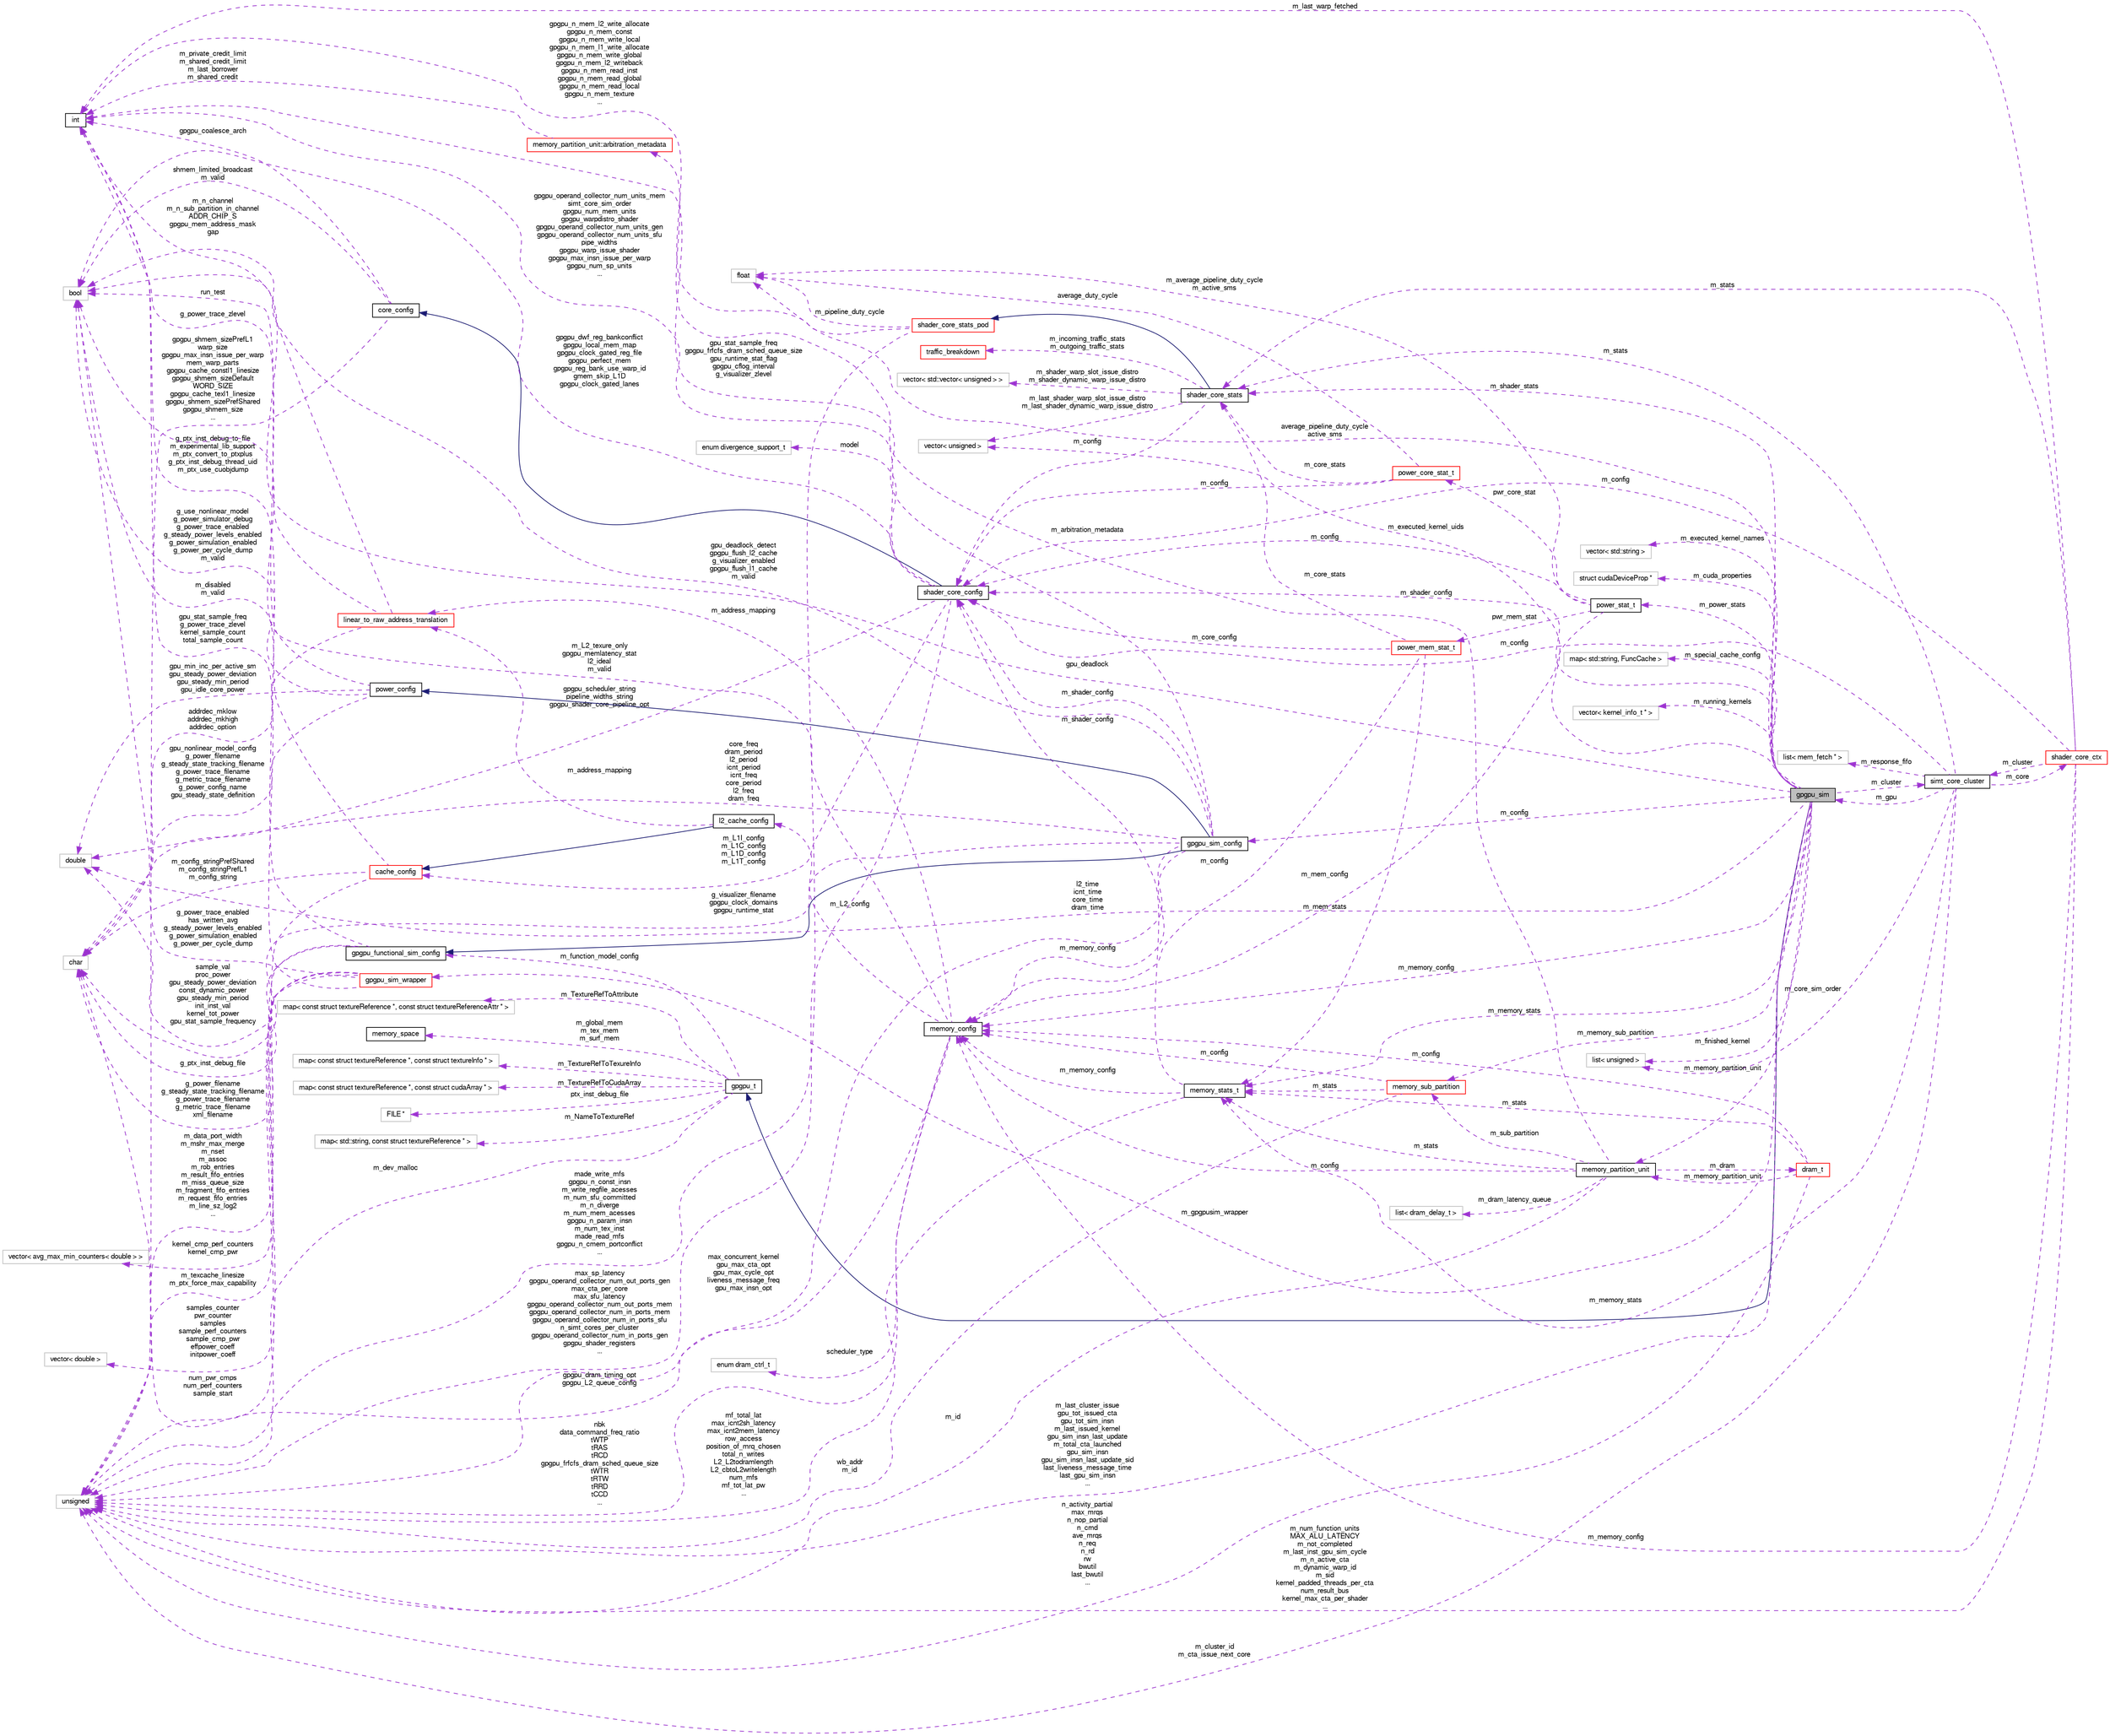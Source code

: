 digraph G
{
  bgcolor="transparent";
  edge [fontname="FreeSans",fontsize="10",labelfontname="FreeSans",labelfontsize="10"];
  node [fontname="FreeSans",fontsize="10",shape=record];
  rankdir=LR;
  Node1 [label="gpgpu_sim",height=0.2,width=0.4,color="black", fillcolor="grey75", style="filled" fontcolor="black"];
  Node2 -> Node1 [dir=back,color="midnightblue",fontsize="10",style="solid",fontname="FreeSans"];
  Node2 [label="gpgpu_t",height=0.2,width=0.4,color="black",URL="$classgpgpu__t.html"];
  Node3 -> Node2 [dir=back,color="darkorchid3",fontsize="10",style="dashed",label="m_TextureRefToTexureInfo",fontname="FreeSans"];
  Node3 [label="map\< const struct textureReference *, const struct textureInfo * \>",height=0.2,width=0.4,color="grey75"];
  Node4 -> Node2 [dir=back,color="darkorchid3",fontsize="10",style="dashed",label="m_TextureRefToCudaArray",fontname="FreeSans"];
  Node4 [label="map\< const struct textureReference *, const struct cudaArray * \>",height=0.2,width=0.4,color="grey75"];
  Node5 -> Node2 [dir=back,color="darkorchid3",fontsize="10",style="dashed",label="ptx_inst_debug_file",fontname="FreeSans"];
  Node5 [label="FILE *",height=0.2,width=0.4,color="grey75"];
  Node6 -> Node2 [dir=back,color="darkorchid3",fontsize="10",style="dashed",label="m_NameToTextureRef",fontname="FreeSans"];
  Node6 [label="map\< std::string, const struct textureReference * \>",height=0.2,width=0.4,color="grey75"];
  Node7 -> Node2 [dir=back,color="darkorchid3",fontsize="10",style="dashed",label="m_TextureRefToAttribute",fontname="FreeSans"];
  Node7 [label="map\< const struct textureReference *, const struct textureReferenceAttr * \>",height=0.2,width=0.4,color="grey75"];
  Node8 -> Node2 [dir=back,color="darkorchid3",fontsize="10",style="dashed",label="m_dev_malloc",fontname="FreeSans"];
  Node8 [label="unsigned",height=0.2,width=0.4,color="grey75"];
  Node9 -> Node2 [dir=back,color="darkorchid3",fontsize="10",style="dashed",label="m_global_mem\nm_tex_mem\nm_surf_mem",fontname="FreeSans"];
  Node9 [label="memory_space",height=0.2,width=0.4,color="black",URL="$classmemory__space.html"];
  Node10 -> Node2 [dir=back,color="darkorchid3",fontsize="10",style="dashed",label="m_function_model_config",fontname="FreeSans"];
  Node10 [label="gpgpu_functional_sim_config",height=0.2,width=0.4,color="black",URL="$classgpgpu__functional__sim__config.html"];
  Node11 -> Node10 [dir=back,color="darkorchid3",fontsize="10",style="dashed",label="g_ptx_inst_debug_file",fontname="FreeSans"];
  Node11 [label="char",height=0.2,width=0.4,color="grey75"];
  Node12 -> Node10 [dir=back,color="darkorchid3",fontsize="10",style="dashed",label="g_ptx_inst_debug_to_file\nm_experimental_lib_support\nm_ptx_convert_to_ptxplus\ng_ptx_inst_debug_thread_uid\nm_ptx_use_cuobjdump",fontname="FreeSans"];
  Node12 [label="int",height=0.2,width=0.4,color="black",URL="$classint.html"];
  Node8 -> Node10 [dir=back,color="darkorchid3",fontsize="10",style="dashed",label="m_texcache_linesize\nm_ptx_force_max_capability",fontname="FreeSans"];
  Node13 -> Node1 [dir=back,color="darkorchid3",fontsize="10",style="dashed",label="l2_time\nicnt_time\ncore_time\ndram_time",fontname="FreeSans"];
  Node13 [label="double",height=0.2,width=0.4,color="grey75"];
  Node14 -> Node1 [dir=back,color="darkorchid3",fontsize="10",style="dashed",label="m_shader_config",fontname="FreeSans"];
  Node14 [label="shader_core_config",height=0.2,width=0.4,color="black",URL="$structshader__core__config.html"];
  Node15 -> Node14 [dir=back,color="midnightblue",fontsize="10",style="solid",fontname="FreeSans"];
  Node15 [label="core_config",height=0.2,width=0.4,color="black",URL="$structcore__config.html"];
  Node12 -> Node15 [dir=back,color="darkorchid3",fontsize="10",style="dashed",label="gpgpu_coalesce_arch",fontname="FreeSans"];
  Node16 -> Node15 [dir=back,color="darkorchid3",fontsize="10",style="dashed",label="shmem_limited_broadcast\nm_valid",fontname="FreeSans"];
  Node16 [label="bool",height=0.2,width=0.4,color="grey75"];
  Node8 -> Node15 [dir=back,color="darkorchid3",fontsize="10",style="dashed",label="gpgpu_shmem_sizePrefL1\nwarp_size\ngpgpu_max_insn_issue_per_warp\nmem_warp_parts\ngpgpu_cache_constl1_linesize\ngpgpu_shmem_sizeDefault\nWORD_SIZE\ngpgpu_cache_texl1_linesize\ngpgpu_shmem_sizePrefShared\ngpgpu_shmem_size\n...",fontname="FreeSans"];
  Node11 -> Node14 [dir=back,color="darkorchid3",fontsize="10",style="dashed",label="gpgpu_scheduler_string\npipeline_widths_string\ngpgpu_shader_core_pipeline_opt",fontname="FreeSans"];
  Node17 -> Node14 [dir=back,color="darkorchid3",fontsize="10",style="dashed",label="model",fontname="FreeSans"];
  Node17 [label="enum divergence_support_t",height=0.2,width=0.4,color="grey75"];
  Node12 -> Node14 [dir=back,color="darkorchid3",fontsize="10",style="dashed",label="gpgpu_operand_collector_num_units_mem\nsimt_core_sim_order\ngpgpu_num_mem_units\ngpgpu_warpdistro_shader\ngpgpu_operand_collector_num_units_gen\ngpgpu_operand_collector_num_units_sfu\npipe_widths\ngpgpu_warp_issue_shader\ngpgpu_max_insn_issue_per_warp\ngpgpu_num_sp_units\n...",fontname="FreeSans"];
  Node16 -> Node14 [dir=back,color="darkorchid3",fontsize="10",style="dashed",label="gpgpu_dwf_reg_bankconflict\ngpgpu_local_mem_map\ngpgpu_clock_gated_reg_file\ngpgpu_perfect_mem\ngpgpu_reg_bank_use_warp_id\ngmem_skip_L1D\ngpgpu_clock_gated_lanes",fontname="FreeSans"];
  Node18 -> Node14 [dir=back,color="darkorchid3",fontsize="10",style="dashed",label="m_L1I_config\nm_L1C_config\nm_L1D_config\nm_L1T_config",fontname="FreeSans"];
  Node18 [label="cache_config",height=0.2,width=0.4,color="red",URL="$classcache__config.html"];
  Node11 -> Node18 [dir=back,color="darkorchid3",fontsize="10",style="dashed",label="m_config_stringPrefShared\nm_config_stringPrefL1\nm_config_string",fontname="FreeSans"];
  Node16 -> Node18 [dir=back,color="darkorchid3",fontsize="10",style="dashed",label="m_disabled\nm_valid",fontname="FreeSans"];
  Node8 -> Node18 [dir=back,color="darkorchid3",fontsize="10",style="dashed",label="m_data_port_width\nm_mshr_max_merge\nm_nset\nm_assoc\nm_rob_entries\nm_result_fifo_entries\nm_miss_queue_size\nm_fragment_fifo_entries\nm_request_fifo_entries\nm_line_sz_log2\n...",fontname="FreeSans"];
  Node8 -> Node14 [dir=back,color="darkorchid3",fontsize="10",style="dashed",label="max_sp_latency\ngpgpu_operand_collector_num_out_ports_gen\nmax_cta_per_core\nmax_sfu_latency\ngpgpu_operand_collector_num_out_ports_mem\ngpgpu_operand_collector_num_in_ports_mem\ngpgpu_operand_collector_num_in_ports_sfu\nn_simt_cores_per_cluster\ngpgpu_operand_collector_num_in_ports_gen\ngpgpu_shader_registers\n...",fontname="FreeSans"];
  Node19 -> Node1 [dir=back,color="darkorchid3",fontsize="10",style="dashed",label="m_cluster",fontname="FreeSans"];
  Node19 [label="simt_core_cluster",height=0.2,width=0.4,color="black",URL="$classsimt__core__cluster.html"];
  Node14 -> Node19 [dir=back,color="darkorchid3",fontsize="10",style="dashed",label="m_config",fontname="FreeSans"];
  Node20 -> Node19 [dir=back,color="darkorchid3",fontsize="10",style="dashed",label="m_stats",fontname="FreeSans"];
  Node20 [label="shader_core_stats",height=0.2,width=0.4,color="black",URL="$classshader__core__stats.html"];
  Node21 -> Node20 [dir=back,color="midnightblue",fontsize="10",style="solid",fontname="FreeSans"];
  Node21 [label="shader_core_stats_pod",height=0.2,width=0.4,color="red",URL="$structshader__core__stats__pod.html"];
  Node22 -> Node21 [dir=back,color="darkorchid3",fontsize="10",style="dashed",label="m_pipeline_duty_cycle",fontname="FreeSans"];
  Node22 [label="float",height=0.2,width=0.4,color="grey75"];
  Node12 -> Node21 [dir=back,color="darkorchid3",fontsize="10",style="dashed",label="gpgpu_n_mem_l2_write_allocate\ngpgpu_n_mem_const\ngpgpu_n_mem_write_local\ngpgpu_n_mem_l1_write_allocate\ngpgpu_n_mem_write_global\ngpgpu_n_mem_l2_writeback\ngpgpu_n_mem_read_inst\ngpgpu_n_mem_read_global\ngpgpu_n_mem_read_local\ngpgpu_n_mem_texture\n...",fontname="FreeSans"];
  Node8 -> Node21 [dir=back,color="darkorchid3",fontsize="10",style="dashed",label="made_write_mfs\ngpgpu_n_const_insn\nm_write_regfile_acesses\nm_num_sfu_committed\nm_n_diverge\nm_num_mem_acesses\ngpgpu_n_param_insn\nm_num_tex_inst\nmade_read_mfs\ngpgpu_n_cmem_portconflict\n...",fontname="FreeSans"];
  Node23 -> Node20 [dir=back,color="darkorchid3",fontsize="10",style="dashed",label="m_incoming_traffic_stats\nm_outgoing_traffic_stats",fontname="FreeSans"];
  Node23 [label="traffic_breakdown",height=0.2,width=0.4,color="red",URL="$classtraffic__breakdown.html"];
  Node14 -> Node20 [dir=back,color="darkorchid3",fontsize="10",style="dashed",label="m_config",fontname="FreeSans"];
  Node24 -> Node20 [dir=back,color="darkorchid3",fontsize="10",style="dashed",label="m_last_shader_warp_slot_issue_distro\nm_last_shader_dynamic_warp_issue_distro",fontname="FreeSans"];
  Node24 [label="vector\< unsigned \>",height=0.2,width=0.4,color="grey75"];
  Node25 -> Node20 [dir=back,color="darkorchid3",fontsize="10",style="dashed",label="m_shader_warp_slot_issue_distro\nm_shader_dynamic_warp_issue_distro",fontname="FreeSans"];
  Node25 [label="vector\< std::vector\< unsigned \> \>",height=0.2,width=0.4,color="grey75"];
  Node26 -> Node19 [dir=back,color="darkorchid3",fontsize="10",style="dashed",label="m_memory_stats",fontname="FreeSans"];
  Node26 [label="memory_stats_t",height=0.2,width=0.4,color="black",URL="$classmemory__stats__t.html"];
  Node14 -> Node26 [dir=back,color="darkorchid3",fontsize="10",style="dashed",label="m_shader_config",fontname="FreeSans"];
  Node27 -> Node26 [dir=back,color="darkorchid3",fontsize="10",style="dashed",label="m_memory_config",fontname="FreeSans"];
  Node27 [label="memory_config",height=0.2,width=0.4,color="black",URL="$structmemory__config.html"];
  Node28 -> Node27 [dir=back,color="darkorchid3",fontsize="10",style="dashed",label="scheduler_type",fontname="FreeSans"];
  Node28 [label="enum dram_ctrl_t",height=0.2,width=0.4,color="grey75"];
  Node11 -> Node27 [dir=back,color="darkorchid3",fontsize="10",style="dashed",label="gpgpu_dram_timing_opt\ngpgpu_L2_queue_config",fontname="FreeSans"];
  Node16 -> Node27 [dir=back,color="darkorchid3",fontsize="10",style="dashed",label="m_L2_texure_only\ngpgpu_memlatency_stat\nl2_ideal\nm_valid",fontname="FreeSans"];
  Node8 -> Node27 [dir=back,color="darkorchid3",fontsize="10",style="dashed",label="nbk\ndata_command_freq_ratio\ntWTP\ntRAS\ntRCD\ngpgpu_frfcfs_dram_sched_queue_size\ntWTR\ntRTW\ntRRD\ntCCD\n...",fontname="FreeSans"];
  Node29 -> Node27 [dir=back,color="darkorchid3",fontsize="10",style="dashed",label="m_address_mapping",fontname="FreeSans"];
  Node29 [label="linear_to_raw_address_translation",height=0.2,width=0.4,color="red",URL="$classlinear__to__raw__address__translation.html"];
  Node11 -> Node29 [dir=back,color="darkorchid3",fontsize="10",style="dashed",label="addrdec_mklow\naddrdec_mkhigh\naddrdec_option",fontname="FreeSans"];
  Node12 -> Node29 [dir=back,color="darkorchid3",fontsize="10",style="dashed",label="m_n_channel\nm_n_sub_partition_in_channel\nADDR_CHIP_S\ngpgpu_mem_address_mask\ngap",fontname="FreeSans"];
  Node16 -> Node29 [dir=back,color="darkorchid3",fontsize="10",style="dashed",label="run_test",fontname="FreeSans"];
  Node30 -> Node27 [dir=back,color="darkorchid3",fontsize="10",style="dashed",label="m_L2_config",fontname="FreeSans"];
  Node30 [label="l2_cache_config",height=0.2,width=0.4,color="black",URL="$classl2__cache__config.html"];
  Node18 -> Node30 [dir=back,color="midnightblue",fontsize="10",style="solid",fontname="FreeSans"];
  Node29 -> Node30 [dir=back,color="darkorchid3",fontsize="10",style="dashed",label="m_address_mapping",fontname="FreeSans"];
  Node8 -> Node26 [dir=back,color="darkorchid3",fontsize="10",style="dashed",label="mf_total_lat\nmax_icnt2sh_latency\nmax_icnt2mem_latency\nrow_access\nposition_of_mrq_chosen\ntotal_n_writes\nL2_L2todramlength\nL2_cbtoL2writelength\nnum_mfs\nmf_tot_lat_pw\n...",fontname="FreeSans"];
  Node31 -> Node19 [dir=back,color="darkorchid3",fontsize="10",style="dashed",label="m_core_sim_order",fontname="FreeSans"];
  Node31 [label="list\< unsigned \>",height=0.2,width=0.4,color="grey75"];
  Node1 -> Node19 [dir=back,color="darkorchid3",fontsize="10",style="dashed",label="m_gpu",fontname="FreeSans"];
  Node32 -> Node19 [dir=back,color="darkorchid3",fontsize="10",style="dashed",label="m_response_fifo",fontname="FreeSans"];
  Node32 [label="list\< mem_fetch * \>",height=0.2,width=0.4,color="grey75"];
  Node33 -> Node19 [dir=back,color="darkorchid3",fontsize="10",style="dashed",label="m_core",fontname="FreeSans"];
  Node33 [label="shader_core_ctx",height=0.2,width=0.4,color="red",URL="$classshader__core__ctx.html"];
  Node19 -> Node33 [dir=back,color="darkorchid3",fontsize="10",style="dashed",label="m_cluster",fontname="FreeSans"];
  Node14 -> Node33 [dir=back,color="darkorchid3",fontsize="10",style="dashed",label="m_config",fontname="FreeSans"];
  Node20 -> Node33 [dir=back,color="darkorchid3",fontsize="10",style="dashed",label="m_stats",fontname="FreeSans"];
  Node27 -> Node33 [dir=back,color="darkorchid3",fontsize="10",style="dashed",label="m_memory_config",fontname="FreeSans"];
  Node12 -> Node33 [dir=back,color="darkorchid3",fontsize="10",style="dashed",label="m_last_warp_fetched",fontname="FreeSans"];
  Node8 -> Node33 [dir=back,color="darkorchid3",fontsize="10",style="dashed",label="m_num_function_units\nMAX_ALU_LATENCY\nm_not_completed\nm_last_inst_gpu_sim_cycle\nm_n_active_cta\nm_dynamic_warp_id\nm_sid\nkernel_padded_threads_per_cta\nnum_result_bus\nkernel_max_cta_per_shader\n...",fontname="FreeSans"];
  Node8 -> Node19 [dir=back,color="darkorchid3",fontsize="10",style="dashed",label="m_cluster_id\nm_cta_issue_next_core",fontname="FreeSans"];
  Node24 -> Node1 [dir=back,color="darkorchid3",fontsize="10",style="dashed",label="m_executed_kernel_uids",fontname="FreeSans"];
  Node34 -> Node1 [dir=back,color="darkorchid3",fontsize="10",style="dashed",label="m_executed_kernel_names",fontname="FreeSans"];
  Node34 [label="vector\< std::string \>",height=0.2,width=0.4,color="grey75"];
  Node22 -> Node1 [dir=back,color="darkorchid3",fontsize="10",style="dashed",label="average_pipeline_duty_cycle\nactive_sms",fontname="FreeSans"];
  Node35 -> Node1 [dir=back,color="darkorchid3",fontsize="10",style="dashed",label="m_cuda_properties",fontname="FreeSans"];
  Node35 [label="struct cudaDeviceProp *",height=0.2,width=0.4,color="grey75"];
  Node20 -> Node1 [dir=back,color="darkorchid3",fontsize="10",style="dashed",label="m_shader_stats",fontname="FreeSans"];
  Node27 -> Node1 [dir=back,color="darkorchid3",fontsize="10",style="dashed",label="m_memory_config",fontname="FreeSans"];
  Node36 -> Node1 [dir=back,color="darkorchid3",fontsize="10",style="dashed",label="m_memory_partition_unit",fontname="FreeSans"];
  Node36 [label="memory_partition_unit",height=0.2,width=0.4,color="black",URL="$classmemory__partition__unit.html"];
  Node37 -> Node36 [dir=back,color="darkorchid3",fontsize="10",style="dashed",label="m_arbitration_metadata",fontname="FreeSans"];
  Node37 [label="memory_partition_unit::arbitration_metadata",height=0.2,width=0.4,color="red",URL="$classmemory__partition__unit_1_1arbitration__metadata.html"];
  Node12 -> Node37 [dir=back,color="darkorchid3",fontsize="10",style="dashed",label="m_private_credit_limit\nm_shared_credit_limit\nm_last_borrower\nm_shared_credit",fontname="FreeSans"];
  Node27 -> Node36 [dir=back,color="darkorchid3",fontsize="10",style="dashed",label="m_config",fontname="FreeSans"];
  Node26 -> Node36 [dir=back,color="darkorchid3",fontsize="10",style="dashed",label="m_stats",fontname="FreeSans"];
  Node38 -> Node36 [dir=back,color="darkorchid3",fontsize="10",style="dashed",label="m_dram",fontname="FreeSans"];
  Node38 [label="dram_t",height=0.2,width=0.4,color="red",URL="$classdram__t.html"];
  Node27 -> Node38 [dir=back,color="darkorchid3",fontsize="10",style="dashed",label="m_config",fontname="FreeSans"];
  Node36 -> Node38 [dir=back,color="darkorchid3",fontsize="10",style="dashed",label="m_memory_partition_unit",fontname="FreeSans"];
  Node26 -> Node38 [dir=back,color="darkorchid3",fontsize="10",style="dashed",label="m_stats",fontname="FreeSans"];
  Node8 -> Node38 [dir=back,color="darkorchid3",fontsize="10",style="dashed",label="n_activity_partial\nmax_mrqs\nn_nop_partial\nn_cmd\nave_mrqs\nn_req\nn_rd\nrw\nbwutil\nlast_bwutil\n...",fontname="FreeSans"];
  Node8 -> Node36 [dir=back,color="darkorchid3",fontsize="10",style="dashed",label="m_id",fontname="FreeSans"];
  Node39 -> Node36 [dir=back,color="darkorchid3",fontsize="10",style="dashed",label="m_dram_latency_queue",fontname="FreeSans"];
  Node39 [label="list\< dram_delay_t \>",height=0.2,width=0.4,color="grey75"];
  Node40 -> Node36 [dir=back,color="darkorchid3",fontsize="10",style="dashed",label="m_sub_partition",fontname="FreeSans"];
  Node40 [label="memory_sub_partition",height=0.2,width=0.4,color="red",URL="$classmemory__sub__partition.html"];
  Node27 -> Node40 [dir=back,color="darkorchid3",fontsize="10",style="dashed",label="m_config",fontname="FreeSans"];
  Node26 -> Node40 [dir=back,color="darkorchid3",fontsize="10",style="dashed",label="m_stats",fontname="FreeSans"];
  Node8 -> Node40 [dir=back,color="darkorchid3",fontsize="10",style="dashed",label="wb_addr\nm_id",fontname="FreeSans"];
  Node41 -> Node1 [dir=back,color="darkorchid3",fontsize="10",style="dashed",label="m_power_stats",fontname="FreeSans"];
  Node41 [label="power_stat_t",height=0.2,width=0.4,color="black",URL="$classpower__stat__t.html"];
  Node42 -> Node41 [dir=back,color="darkorchid3",fontsize="10",style="dashed",label="pwr_core_stat",fontname="FreeSans"];
  Node42 [label="power_core_stat_t",height=0.2,width=0.4,color="red",URL="$classpower__core__stat__t.html"];
  Node14 -> Node42 [dir=back,color="darkorchid3",fontsize="10",style="dashed",label="m_config",fontname="FreeSans"];
  Node22 -> Node42 [dir=back,color="darkorchid3",fontsize="10",style="dashed",label="average_duty_cycle",fontname="FreeSans"];
  Node20 -> Node42 [dir=back,color="darkorchid3",fontsize="10",style="dashed",label="m_core_stats",fontname="FreeSans"];
  Node14 -> Node41 [dir=back,color="darkorchid3",fontsize="10",style="dashed",label="m_config",fontname="FreeSans"];
  Node22 -> Node41 [dir=back,color="darkorchid3",fontsize="10",style="dashed",label="m_average_pipeline_duty_cycle\nm_active_sms",fontname="FreeSans"];
  Node27 -> Node41 [dir=back,color="darkorchid3",fontsize="10",style="dashed",label="m_mem_config",fontname="FreeSans"];
  Node43 -> Node41 [dir=back,color="darkorchid3",fontsize="10",style="dashed",label="pwr_mem_stat",fontname="FreeSans"];
  Node43 [label="power_mem_stat_t",height=0.2,width=0.4,color="red",URL="$classpower__mem__stat__t.html"];
  Node14 -> Node43 [dir=back,color="darkorchid3",fontsize="10",style="dashed",label="m_core_config",fontname="FreeSans"];
  Node27 -> Node43 [dir=back,color="darkorchid3",fontsize="10",style="dashed",label="m_config",fontname="FreeSans"];
  Node20 -> Node43 [dir=back,color="darkorchid3",fontsize="10",style="dashed",label="m_core_stats",fontname="FreeSans"];
  Node26 -> Node43 [dir=back,color="darkorchid3",fontsize="10",style="dashed",label="m_mem_stats",fontname="FreeSans"];
  Node26 -> Node1 [dir=back,color="darkorchid3",fontsize="10",style="dashed",label="m_memory_stats",fontname="FreeSans"];
  Node16 -> Node1 [dir=back,color="darkorchid3",fontsize="10",style="dashed",label="gpu_deadlock",fontname="FreeSans"];
  Node31 -> Node1 [dir=back,color="darkorchid3",fontsize="10",style="dashed",label="m_finished_kernel",fontname="FreeSans"];
  Node44 -> Node1 [dir=back,color="darkorchid3",fontsize="10",style="dashed",label="m_config",fontname="FreeSans"];
  Node44 [label="gpgpu_sim_config",height=0.2,width=0.4,color="black",URL="$classgpgpu__sim__config.html"];
  Node45 -> Node44 [dir=back,color="midnightblue",fontsize="10",style="solid",fontname="FreeSans"];
  Node45 [label="power_config",height=0.2,width=0.4,color="black",URL="$structpower__config.html"];
  Node13 -> Node45 [dir=back,color="darkorchid3",fontsize="10",style="dashed",label="gpu_min_inc_per_active_sm\ngpu_steady_power_deviation\ngpu_steady_min_period\ngpu_idle_core_power",fontname="FreeSans"];
  Node11 -> Node45 [dir=back,color="darkorchid3",fontsize="10",style="dashed",label="gpu_nonlinear_model_config\ng_power_filename\ng_steady_state_tracking_filename\ng_power_trace_filename\ng_metric_trace_filename\ng_power_config_name\ngpu_steady_state_definition",fontname="FreeSans"];
  Node12 -> Node45 [dir=back,color="darkorchid3",fontsize="10",style="dashed",label="g_power_trace_zlevel",fontname="FreeSans"];
  Node16 -> Node45 [dir=back,color="darkorchid3",fontsize="10",style="dashed",label="g_use_nonlinear_model\ng_power_simulator_debug\ng_power_trace_enabled\ng_steady_power_levels_enabled\ng_power_simulation_enabled\ng_power_per_cycle_dump\nm_valid",fontname="FreeSans"];
  Node10 -> Node44 [dir=back,color="midnightblue",fontsize="10",style="solid",fontname="FreeSans"];
  Node13 -> Node44 [dir=back,color="darkorchid3",fontsize="10",style="dashed",label="core_freq\ndram_period\nl2_period\nicnt_period\nicnt_freq\ncore_period\nl2_freq\ndram_freq",fontname="FreeSans"];
  Node14 -> Node44 [dir=back,color="darkorchid3",fontsize="10",style="dashed",label="m_shader_config",fontname="FreeSans"];
  Node11 -> Node44 [dir=back,color="darkorchid3",fontsize="10",style="dashed",label="g_visualizer_filename\ngpgpu_clock_domains\ngpgpu_runtime_stat",fontname="FreeSans"];
  Node27 -> Node44 [dir=back,color="darkorchid3",fontsize="10",style="dashed",label="m_memory_config",fontname="FreeSans"];
  Node12 -> Node44 [dir=back,color="darkorchid3",fontsize="10",style="dashed",label="gpu_stat_sample_freq\ngpgpu_frfcfs_dram_sched_queue_size\ngpu_runtime_stat_flag\ngpgpu_cflog_interval\ng_visualizer_zlevel",fontname="FreeSans"];
  Node16 -> Node44 [dir=back,color="darkorchid3",fontsize="10",style="dashed",label="gpu_deadlock_detect\ngpgpu_flush_l2_cache\ng_visualizer_enabled\ngpgpu_flush_l1_cache\nm_valid",fontname="FreeSans"];
  Node8 -> Node44 [dir=back,color="darkorchid3",fontsize="10",style="dashed",label="max_concurrent_kernel\ngpu_max_cta_opt\ngpu_max_cycle_opt\nliveness_message_freq\ngpu_max_insn_opt",fontname="FreeSans"];
  Node8 -> Node1 [dir=back,color="darkorchid3",fontsize="10",style="dashed",label="m_last_cluster_issue\ngpu_tot_issued_cta\ngpu_tot_sim_insn\nm_last_issued_kernel\ngpu_sim_insn_last_update\nm_total_cta_launched\ngpu_sim_insn\ngpu_sim_insn_last_update_sid\nlast_liveness_message_time\nlast_gpu_sim_insn\n...",fontname="FreeSans"];
  Node46 -> Node1 [dir=back,color="darkorchid3",fontsize="10",style="dashed",label="m_special_cache_config",fontname="FreeSans"];
  Node46 [label="map\< std::string, FuncCache \>",height=0.2,width=0.4,color="grey75"];
  Node47 -> Node1 [dir=back,color="darkorchid3",fontsize="10",style="dashed",label="m_gpgpusim_wrapper",fontname="FreeSans"];
  Node47 [label="gpgpu_sim_wrapper",height=0.2,width=0.4,color="red",URL="$classgpgpu__sim__wrapper.html"];
  Node48 -> Node47 [dir=back,color="darkorchid3",fontsize="10",style="dashed",label="samples_counter\npwr_counter\nsamples\nsample_perf_counters\nsample_cmp_pwr\neffpower_coeff\ninitpower_coeff",fontname="FreeSans"];
  Node48 [label="vector\< double \>",height=0.2,width=0.4,color="grey75"];
  Node49 -> Node47 [dir=back,color="darkorchid3",fontsize="10",style="dashed",label="kernel_cmp_perf_counters\nkernel_cmp_pwr",fontname="FreeSans"];
  Node49 [label="vector\< avg_max_min_counters\< double \> \>",height=0.2,width=0.4,color="grey75"];
  Node13 -> Node47 [dir=back,color="darkorchid3",fontsize="10",style="dashed",label="sample_val\nproc_power\ngpu_steady_power_deviation\nconst_dynamic_power\ngpu_steady_min_period\ninit_inst_val\nkernel_tot_power\ngpu_stat_sample_frequency",fontname="FreeSans"];
  Node11 -> Node47 [dir=back,color="darkorchid3",fontsize="10",style="dashed",label="g_power_filename\ng_steady_state_tracking_filename\ng_power_trace_filename\ng_metric_trace_filename\nxml_filename",fontname="FreeSans"];
  Node12 -> Node47 [dir=back,color="darkorchid3",fontsize="10",style="dashed",label="gpu_stat_sample_freq\ng_power_trace_zlevel\nkernel_sample_count\ntotal_sample_count",fontname="FreeSans"];
  Node16 -> Node47 [dir=back,color="darkorchid3",fontsize="10",style="dashed",label="g_power_trace_enabled\nhas_written_avg\ng_steady_power_levels_enabled\ng_power_simulation_enabled\ng_power_per_cycle_dump",fontname="FreeSans"];
  Node8 -> Node47 [dir=back,color="darkorchid3",fontsize="10",style="dashed",label="num_pwr_cmps\nnum_perf_counters\nsample_start",fontname="FreeSans"];
  Node50 -> Node1 [dir=back,color="darkorchid3",fontsize="10",style="dashed",label="m_running_kernels",fontname="FreeSans"];
  Node50 [label="vector\< kernel_info_t * \>",height=0.2,width=0.4,color="grey75"];
  Node40 -> Node1 [dir=back,color="darkorchid3",fontsize="10",style="dashed",label="m_memory_sub_partition",fontname="FreeSans"];
}
